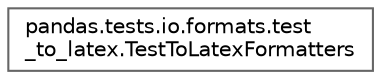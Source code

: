 digraph "Graphical Class Hierarchy"
{
 // LATEX_PDF_SIZE
  bgcolor="transparent";
  edge [fontname=Helvetica,fontsize=10,labelfontname=Helvetica,labelfontsize=10];
  node [fontname=Helvetica,fontsize=10,shape=box,height=0.2,width=0.4];
  rankdir="LR";
  Node0 [id="Node000000",label="pandas.tests.io.formats.test\l_to_latex.TestToLatexFormatters",height=0.2,width=0.4,color="grey40", fillcolor="white", style="filled",URL="$d3/de2/classpandas_1_1tests_1_1io_1_1formats_1_1test__to__latex_1_1TestToLatexFormatters.html",tooltip=" "];
}
